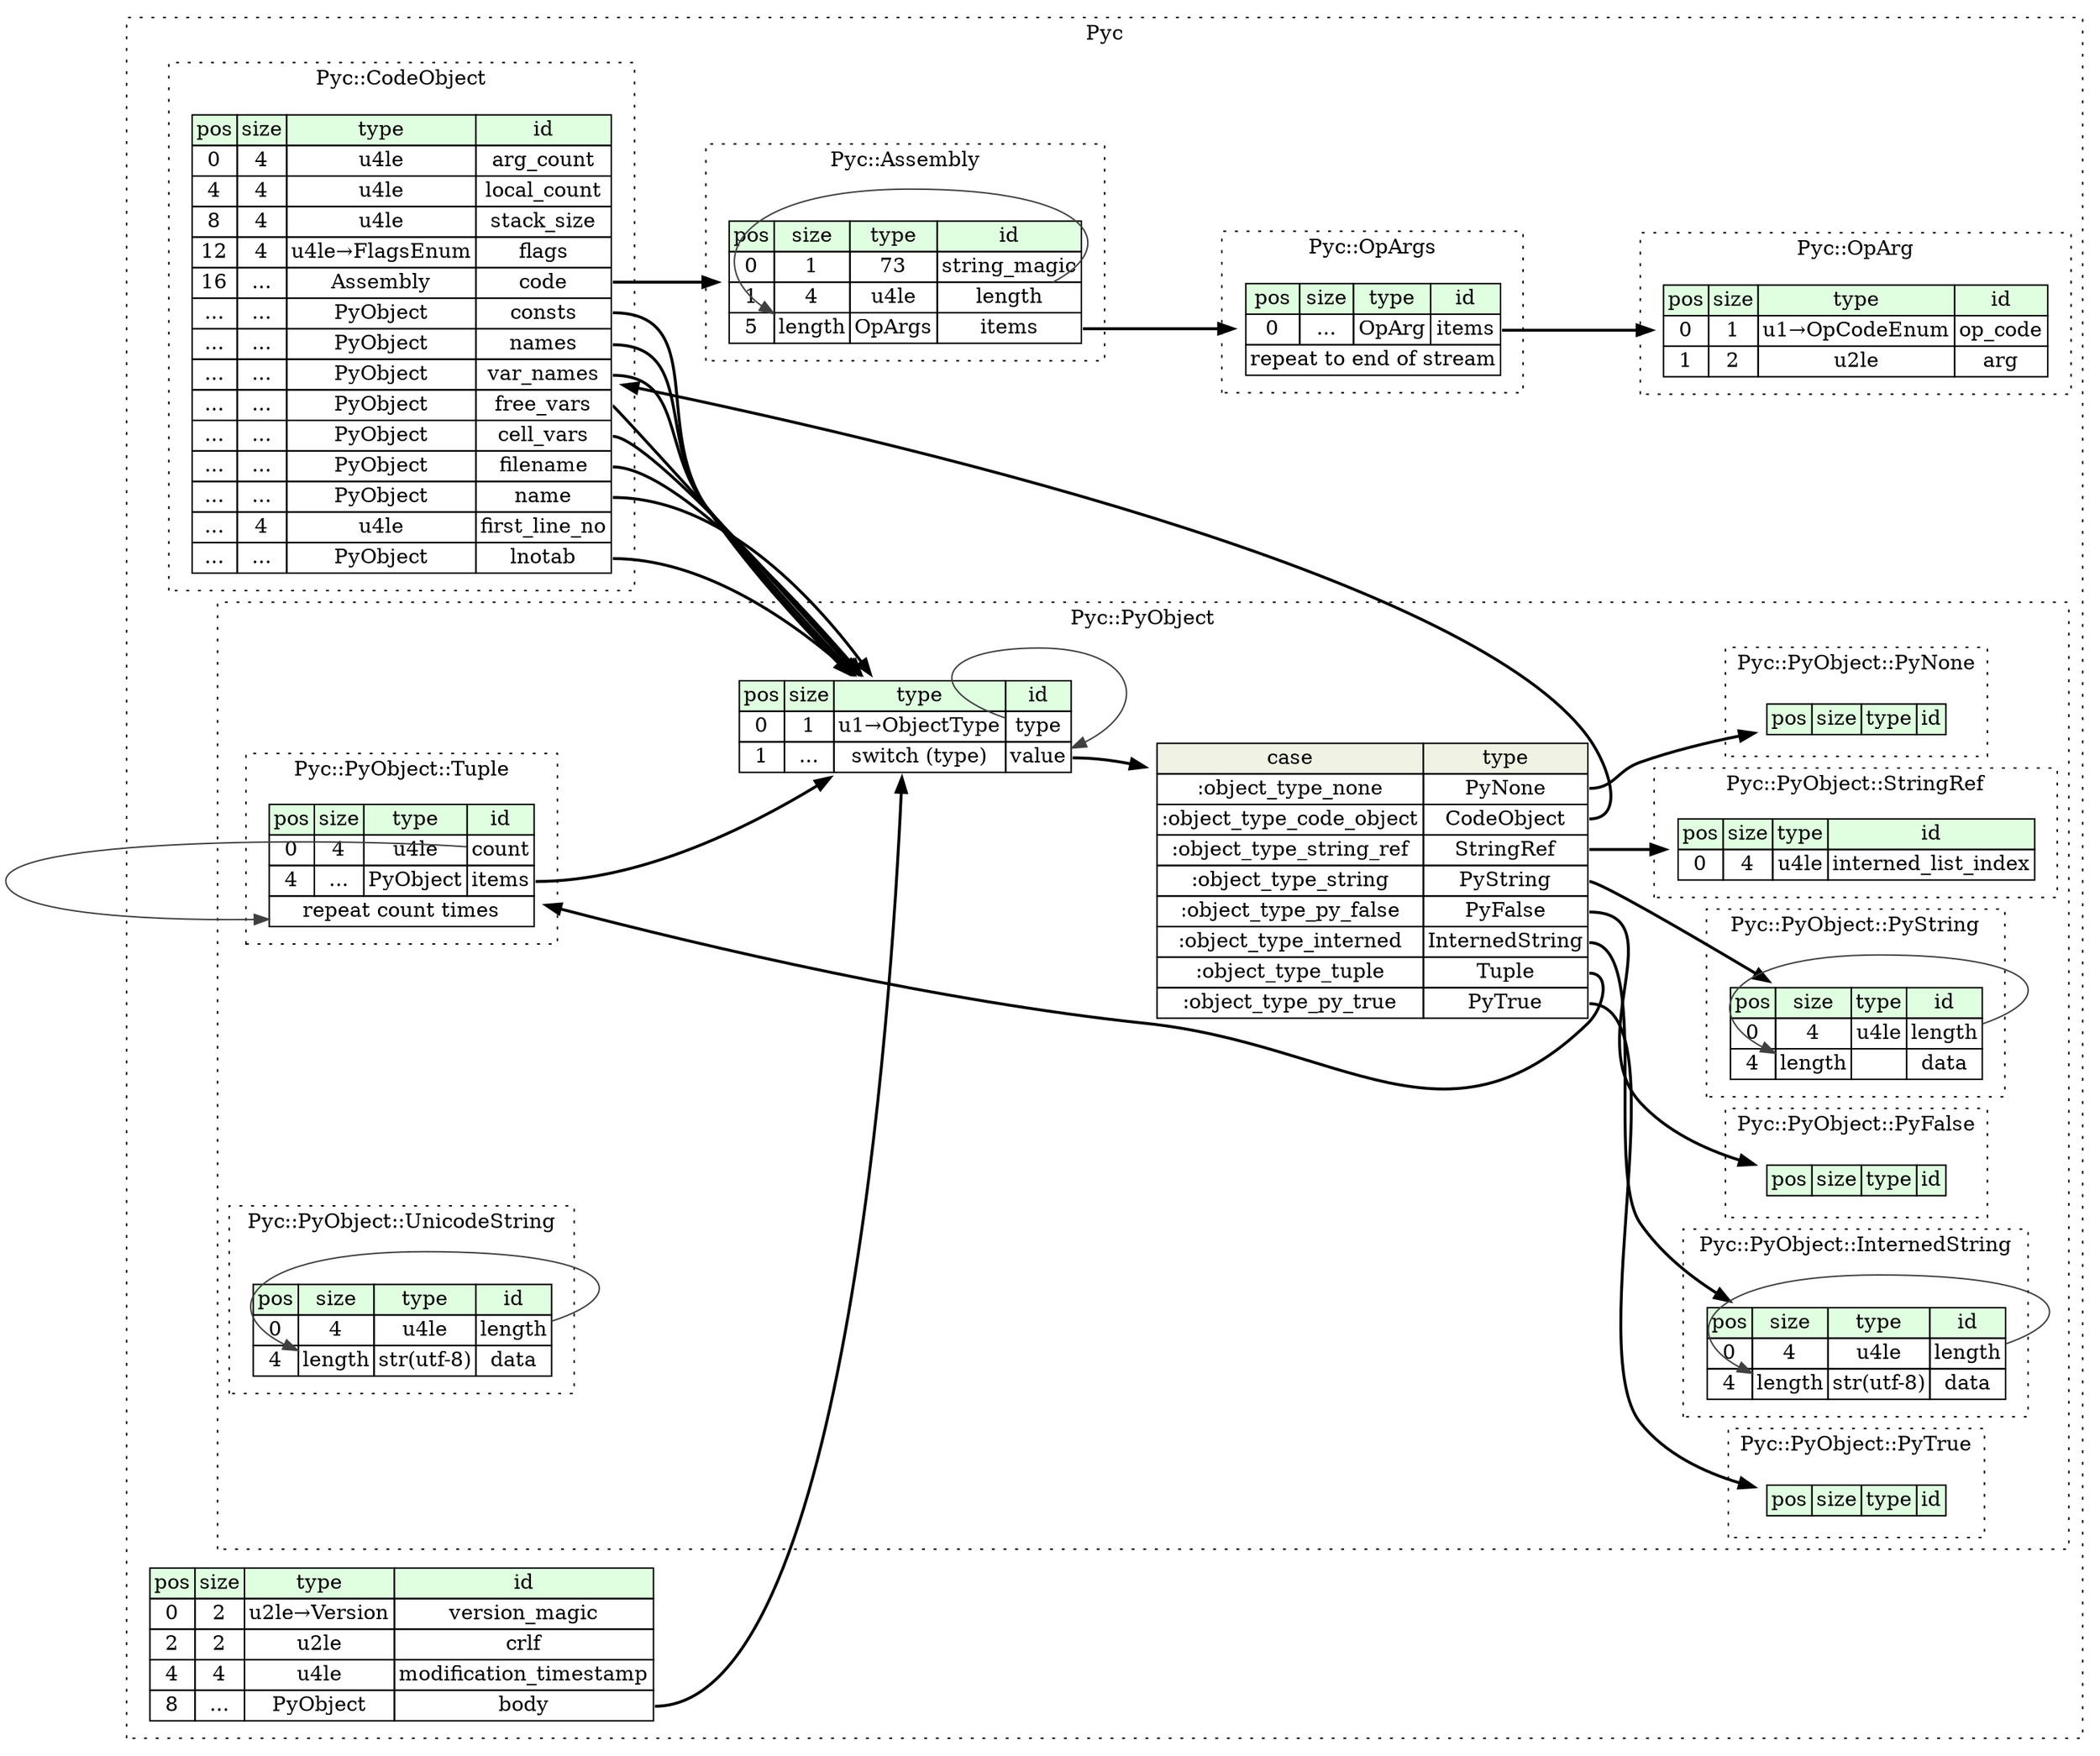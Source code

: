 digraph {
	rankdir=LR;
	node [shape=plaintext];
	subgraph cluster__pyc {
		label="Pyc";
		graph[style=dotted];

		pyc__seq [label=<<TABLE BORDER="0" CELLBORDER="1" CELLSPACING="0">
			<TR><TD BGCOLOR="#E0FFE0">pos</TD><TD BGCOLOR="#E0FFE0">size</TD><TD BGCOLOR="#E0FFE0">type</TD><TD BGCOLOR="#E0FFE0">id</TD></TR>
			<TR><TD PORT="version_magic_pos">0</TD><TD PORT="version_magic_size">2</TD><TD>u2le→Version</TD><TD PORT="version_magic_type">version_magic</TD></TR>
			<TR><TD PORT="crlf_pos">2</TD><TD PORT="crlf_size">2</TD><TD>u2le</TD><TD PORT="crlf_type">crlf</TD></TR>
			<TR><TD PORT="modification_timestamp_pos">4</TD><TD PORT="modification_timestamp_size">4</TD><TD>u4le</TD><TD PORT="modification_timestamp_type">modification_timestamp</TD></TR>
			<TR><TD PORT="body_pos">8</TD><TD PORT="body_size">...</TD><TD>PyObject</TD><TD PORT="body_type">body</TD></TR>
		</TABLE>>];
		subgraph cluster__code_object {
			label="Pyc::CodeObject";
			graph[style=dotted];

			code_object__seq [label=<<TABLE BORDER="0" CELLBORDER="1" CELLSPACING="0">
				<TR><TD BGCOLOR="#E0FFE0">pos</TD><TD BGCOLOR="#E0FFE0">size</TD><TD BGCOLOR="#E0FFE0">type</TD><TD BGCOLOR="#E0FFE0">id</TD></TR>
				<TR><TD PORT="arg_count_pos">0</TD><TD PORT="arg_count_size">4</TD><TD>u4le</TD><TD PORT="arg_count_type">arg_count</TD></TR>
				<TR><TD PORT="local_count_pos">4</TD><TD PORT="local_count_size">4</TD><TD>u4le</TD><TD PORT="local_count_type">local_count</TD></TR>
				<TR><TD PORT="stack_size_pos">8</TD><TD PORT="stack_size_size">4</TD><TD>u4le</TD><TD PORT="stack_size_type">stack_size</TD></TR>
				<TR><TD PORT="flags_pos">12</TD><TD PORT="flags_size">4</TD><TD>u4le→FlagsEnum</TD><TD PORT="flags_type">flags</TD></TR>
				<TR><TD PORT="code_pos">16</TD><TD PORT="code_size">...</TD><TD>Assembly</TD><TD PORT="code_type">code</TD></TR>
				<TR><TD PORT="consts_pos">...</TD><TD PORT="consts_size">...</TD><TD>PyObject</TD><TD PORT="consts_type">consts</TD></TR>
				<TR><TD PORT="names_pos">...</TD><TD PORT="names_size">...</TD><TD>PyObject</TD><TD PORT="names_type">names</TD></TR>
				<TR><TD PORT="var_names_pos">...</TD><TD PORT="var_names_size">...</TD><TD>PyObject</TD><TD PORT="var_names_type">var_names</TD></TR>
				<TR><TD PORT="free_vars_pos">...</TD><TD PORT="free_vars_size">...</TD><TD>PyObject</TD><TD PORT="free_vars_type">free_vars</TD></TR>
				<TR><TD PORT="cell_vars_pos">...</TD><TD PORT="cell_vars_size">...</TD><TD>PyObject</TD><TD PORT="cell_vars_type">cell_vars</TD></TR>
				<TR><TD PORT="filename_pos">...</TD><TD PORT="filename_size">...</TD><TD>PyObject</TD><TD PORT="filename_type">filename</TD></TR>
				<TR><TD PORT="name_pos">...</TD><TD PORT="name_size">...</TD><TD>PyObject</TD><TD PORT="name_type">name</TD></TR>
				<TR><TD PORT="first_line_no_pos">...</TD><TD PORT="first_line_no_size">4</TD><TD>u4le</TD><TD PORT="first_line_no_type">first_line_no</TD></TR>
				<TR><TD PORT="lnotab_pos">...</TD><TD PORT="lnotab_size">...</TD><TD>PyObject</TD><TD PORT="lnotab_type">lnotab</TD></TR>
			</TABLE>>];
		}
		subgraph cluster__assembly {
			label="Pyc::Assembly";
			graph[style=dotted];

			assembly__seq [label=<<TABLE BORDER="0" CELLBORDER="1" CELLSPACING="0">
				<TR><TD BGCOLOR="#E0FFE0">pos</TD><TD BGCOLOR="#E0FFE0">size</TD><TD BGCOLOR="#E0FFE0">type</TD><TD BGCOLOR="#E0FFE0">id</TD></TR>
				<TR><TD PORT="string_magic_pos">0</TD><TD PORT="string_magic_size">1</TD><TD>73</TD><TD PORT="string_magic_type">string_magic</TD></TR>
				<TR><TD PORT="length_pos">1</TD><TD PORT="length_size">4</TD><TD>u4le</TD><TD PORT="length_type">length</TD></TR>
				<TR><TD PORT="items_pos">5</TD><TD PORT="items_size">length</TD><TD>OpArgs</TD><TD PORT="items_type">items</TD></TR>
			</TABLE>>];
		}
		subgraph cluster__op_arg {
			label="Pyc::OpArg";
			graph[style=dotted];

			op_arg__seq [label=<<TABLE BORDER="0" CELLBORDER="1" CELLSPACING="0">
				<TR><TD BGCOLOR="#E0FFE0">pos</TD><TD BGCOLOR="#E0FFE0">size</TD><TD BGCOLOR="#E0FFE0">type</TD><TD BGCOLOR="#E0FFE0">id</TD></TR>
				<TR><TD PORT="op_code_pos">0</TD><TD PORT="op_code_size">1</TD><TD>u1→OpCodeEnum</TD><TD PORT="op_code_type">op_code</TD></TR>
				<TR><TD PORT="arg_pos">1</TD><TD PORT="arg_size">2</TD><TD>u2le</TD><TD PORT="arg_type">arg</TD></TR>
			</TABLE>>];
		}
		subgraph cluster__py_object {
			label="Pyc::PyObject";
			graph[style=dotted];

			py_object__seq [label=<<TABLE BORDER="0" CELLBORDER="1" CELLSPACING="0">
				<TR><TD BGCOLOR="#E0FFE0">pos</TD><TD BGCOLOR="#E0FFE0">size</TD><TD BGCOLOR="#E0FFE0">type</TD><TD BGCOLOR="#E0FFE0">id</TD></TR>
				<TR><TD PORT="type_pos">0</TD><TD PORT="type_size">1</TD><TD>u1→ObjectType</TD><TD PORT="type_type">type</TD></TR>
				<TR><TD PORT="value_pos">1</TD><TD PORT="value_size">...</TD><TD>switch (type)</TD><TD PORT="value_type">value</TD></TR>
			</TABLE>>];
py_object__seq_value_switch [label=<<TABLE BORDER="0" CELLBORDER="1" CELLSPACING="0">
	<TR><TD BGCOLOR="#F0F2E4">case</TD><TD BGCOLOR="#F0F2E4">type</TD></TR>
	<TR><TD>:object_type_none</TD><TD PORT="case0">PyNone</TD></TR>
	<TR><TD>:object_type_code_object</TD><TD PORT="case1">CodeObject</TD></TR>
	<TR><TD>:object_type_string_ref</TD><TD PORT="case2">StringRef</TD></TR>
	<TR><TD>:object_type_string</TD><TD PORT="case3">PyString</TD></TR>
	<TR><TD>:object_type_py_false</TD><TD PORT="case4">PyFalse</TD></TR>
	<TR><TD>:object_type_interned</TD><TD PORT="case5">InternedString</TD></TR>
	<TR><TD>:object_type_tuple</TD><TD PORT="case6">Tuple</TD></TR>
	<TR><TD>:object_type_py_true</TD><TD PORT="case7">PyTrue</TD></TR>
</TABLE>>];
			subgraph cluster__py_none {
				label="Pyc::PyObject::PyNone";
				graph[style=dotted];

				py_none__seq [label=<<TABLE BORDER="0" CELLBORDER="1" CELLSPACING="0">
					<TR><TD BGCOLOR="#E0FFE0">pos</TD><TD BGCOLOR="#E0FFE0">size</TD><TD BGCOLOR="#E0FFE0">type</TD><TD BGCOLOR="#E0FFE0">id</TD></TR>
				</TABLE>>];
			}
			subgraph cluster__py_false {
				label="Pyc::PyObject::PyFalse";
				graph[style=dotted];

				py_false__seq [label=<<TABLE BORDER="0" CELLBORDER="1" CELLSPACING="0">
					<TR><TD BGCOLOR="#E0FFE0">pos</TD><TD BGCOLOR="#E0FFE0">size</TD><TD BGCOLOR="#E0FFE0">type</TD><TD BGCOLOR="#E0FFE0">id</TD></TR>
				</TABLE>>];
			}
			subgraph cluster__string_ref {
				label="Pyc::PyObject::StringRef";
				graph[style=dotted];

				string_ref__seq [label=<<TABLE BORDER="0" CELLBORDER="1" CELLSPACING="0">
					<TR><TD BGCOLOR="#E0FFE0">pos</TD><TD BGCOLOR="#E0FFE0">size</TD><TD BGCOLOR="#E0FFE0">type</TD><TD BGCOLOR="#E0FFE0">id</TD></TR>
					<TR><TD PORT="interned_list_index_pos">0</TD><TD PORT="interned_list_index_size">4</TD><TD>u4le</TD><TD PORT="interned_list_index_type">interned_list_index</TD></TR>
				</TABLE>>];
			}
			subgraph cluster__py_true {
				label="Pyc::PyObject::PyTrue";
				graph[style=dotted];

				py_true__seq [label=<<TABLE BORDER="0" CELLBORDER="1" CELLSPACING="0">
					<TR><TD BGCOLOR="#E0FFE0">pos</TD><TD BGCOLOR="#E0FFE0">size</TD><TD BGCOLOR="#E0FFE0">type</TD><TD BGCOLOR="#E0FFE0">id</TD></TR>
				</TABLE>>];
			}
			subgraph cluster__tuple {
				label="Pyc::PyObject::Tuple";
				graph[style=dotted];

				tuple__seq [label=<<TABLE BORDER="0" CELLBORDER="1" CELLSPACING="0">
					<TR><TD BGCOLOR="#E0FFE0">pos</TD><TD BGCOLOR="#E0FFE0">size</TD><TD BGCOLOR="#E0FFE0">type</TD><TD BGCOLOR="#E0FFE0">id</TD></TR>
					<TR><TD PORT="count_pos">0</TD><TD PORT="count_size">4</TD><TD>u4le</TD><TD PORT="count_type">count</TD></TR>
					<TR><TD PORT="items_pos">4</TD><TD PORT="items_size">...</TD><TD>PyObject</TD><TD PORT="items_type">items</TD></TR>
					<TR><TD COLSPAN="4" PORT="items__repeat">repeat count times</TD></TR>
				</TABLE>>];
			}
			subgraph cluster__unicode_string {
				label="Pyc::PyObject::UnicodeString";
				graph[style=dotted];

				unicode_string__seq [label=<<TABLE BORDER="0" CELLBORDER="1" CELLSPACING="0">
					<TR><TD BGCOLOR="#E0FFE0">pos</TD><TD BGCOLOR="#E0FFE0">size</TD><TD BGCOLOR="#E0FFE0">type</TD><TD BGCOLOR="#E0FFE0">id</TD></TR>
					<TR><TD PORT="length_pos">0</TD><TD PORT="length_size">4</TD><TD>u4le</TD><TD PORT="length_type">length</TD></TR>
					<TR><TD PORT="data_pos">4</TD><TD PORT="data_size">length</TD><TD>str(utf-8)</TD><TD PORT="data_type">data</TD></TR>
				</TABLE>>];
			}
			subgraph cluster__interned_string {
				label="Pyc::PyObject::InternedString";
				graph[style=dotted];

				interned_string__seq [label=<<TABLE BORDER="0" CELLBORDER="1" CELLSPACING="0">
					<TR><TD BGCOLOR="#E0FFE0">pos</TD><TD BGCOLOR="#E0FFE0">size</TD><TD BGCOLOR="#E0FFE0">type</TD><TD BGCOLOR="#E0FFE0">id</TD></TR>
					<TR><TD PORT="length_pos">0</TD><TD PORT="length_size">4</TD><TD>u4le</TD><TD PORT="length_type">length</TD></TR>
					<TR><TD PORT="data_pos">4</TD><TD PORT="data_size">length</TD><TD>str(utf-8)</TD><TD PORT="data_type">data</TD></TR>
				</TABLE>>];
			}
			subgraph cluster__py_string {
				label="Pyc::PyObject::PyString";
				graph[style=dotted];

				py_string__seq [label=<<TABLE BORDER="0" CELLBORDER="1" CELLSPACING="0">
					<TR><TD BGCOLOR="#E0FFE0">pos</TD><TD BGCOLOR="#E0FFE0">size</TD><TD BGCOLOR="#E0FFE0">type</TD><TD BGCOLOR="#E0FFE0">id</TD></TR>
					<TR><TD PORT="length_pos">0</TD><TD PORT="length_size">4</TD><TD>u4le</TD><TD PORT="length_type">length</TD></TR>
					<TR><TD PORT="data_pos">4</TD><TD PORT="data_size">length</TD><TD></TD><TD PORT="data_type">data</TD></TR>
				</TABLE>>];
			}
		}
		subgraph cluster__op_args {
			label="Pyc::OpArgs";
			graph[style=dotted];

			op_args__seq [label=<<TABLE BORDER="0" CELLBORDER="1" CELLSPACING="0">
				<TR><TD BGCOLOR="#E0FFE0">pos</TD><TD BGCOLOR="#E0FFE0">size</TD><TD BGCOLOR="#E0FFE0">type</TD><TD BGCOLOR="#E0FFE0">id</TD></TR>
				<TR><TD PORT="items_pos">0</TD><TD PORT="items_size">...</TD><TD>OpArg</TD><TD PORT="items_type">items</TD></TR>
				<TR><TD COLSPAN="4" PORT="items__repeat">repeat to end of stream</TD></TR>
			</TABLE>>];
		}
	}
	pyc__seq:body_type -> py_object__seq [style=bold];
	code_object__seq:code_type -> assembly__seq [style=bold];
	code_object__seq:consts_type -> py_object__seq [style=bold];
	code_object__seq:names_type -> py_object__seq [style=bold];
	code_object__seq:var_names_type -> py_object__seq [style=bold];
	code_object__seq:free_vars_type -> py_object__seq [style=bold];
	code_object__seq:cell_vars_type -> py_object__seq [style=bold];
	code_object__seq:filename_type -> py_object__seq [style=bold];
	code_object__seq:name_type -> py_object__seq [style=bold];
	code_object__seq:lnotab_type -> py_object__seq [style=bold];
	assembly__seq:length_type -> assembly__seq:items_size [color="#404040"];
	assembly__seq:items_type -> op_args__seq [style=bold];
	py_object__seq:value_type -> py_object__seq_value_switch [style=bold];
	py_object__seq_value_switch:case0 -> py_none__seq [style=bold];
	py_object__seq_value_switch:case1 -> code_object__seq [style=bold];
	py_object__seq_value_switch:case2 -> string_ref__seq [style=bold];
	py_object__seq_value_switch:case3 -> py_string__seq [style=bold];
	py_object__seq_value_switch:case4 -> py_false__seq [style=bold];
	py_object__seq_value_switch:case5 -> interned_string__seq [style=bold];
	py_object__seq_value_switch:case6 -> tuple__seq [style=bold];
	py_object__seq_value_switch:case7 -> py_true__seq [style=bold];
	py_object__seq:type_type -> py_object__seq:value_type [color="#404040"];
	tuple__seq:items_type -> py_object__seq [style=bold];
	tuple__seq:count_type -> tuple__seq:items__repeat [color="#404040"];
	unicode_string__seq:length_type -> unicode_string__seq:data_size [color="#404040"];
	interned_string__seq:length_type -> interned_string__seq:data_size [color="#404040"];
	py_string__seq:length_type -> py_string__seq:data_size [color="#404040"];
	op_args__seq:items_type -> op_arg__seq [style=bold];
}
